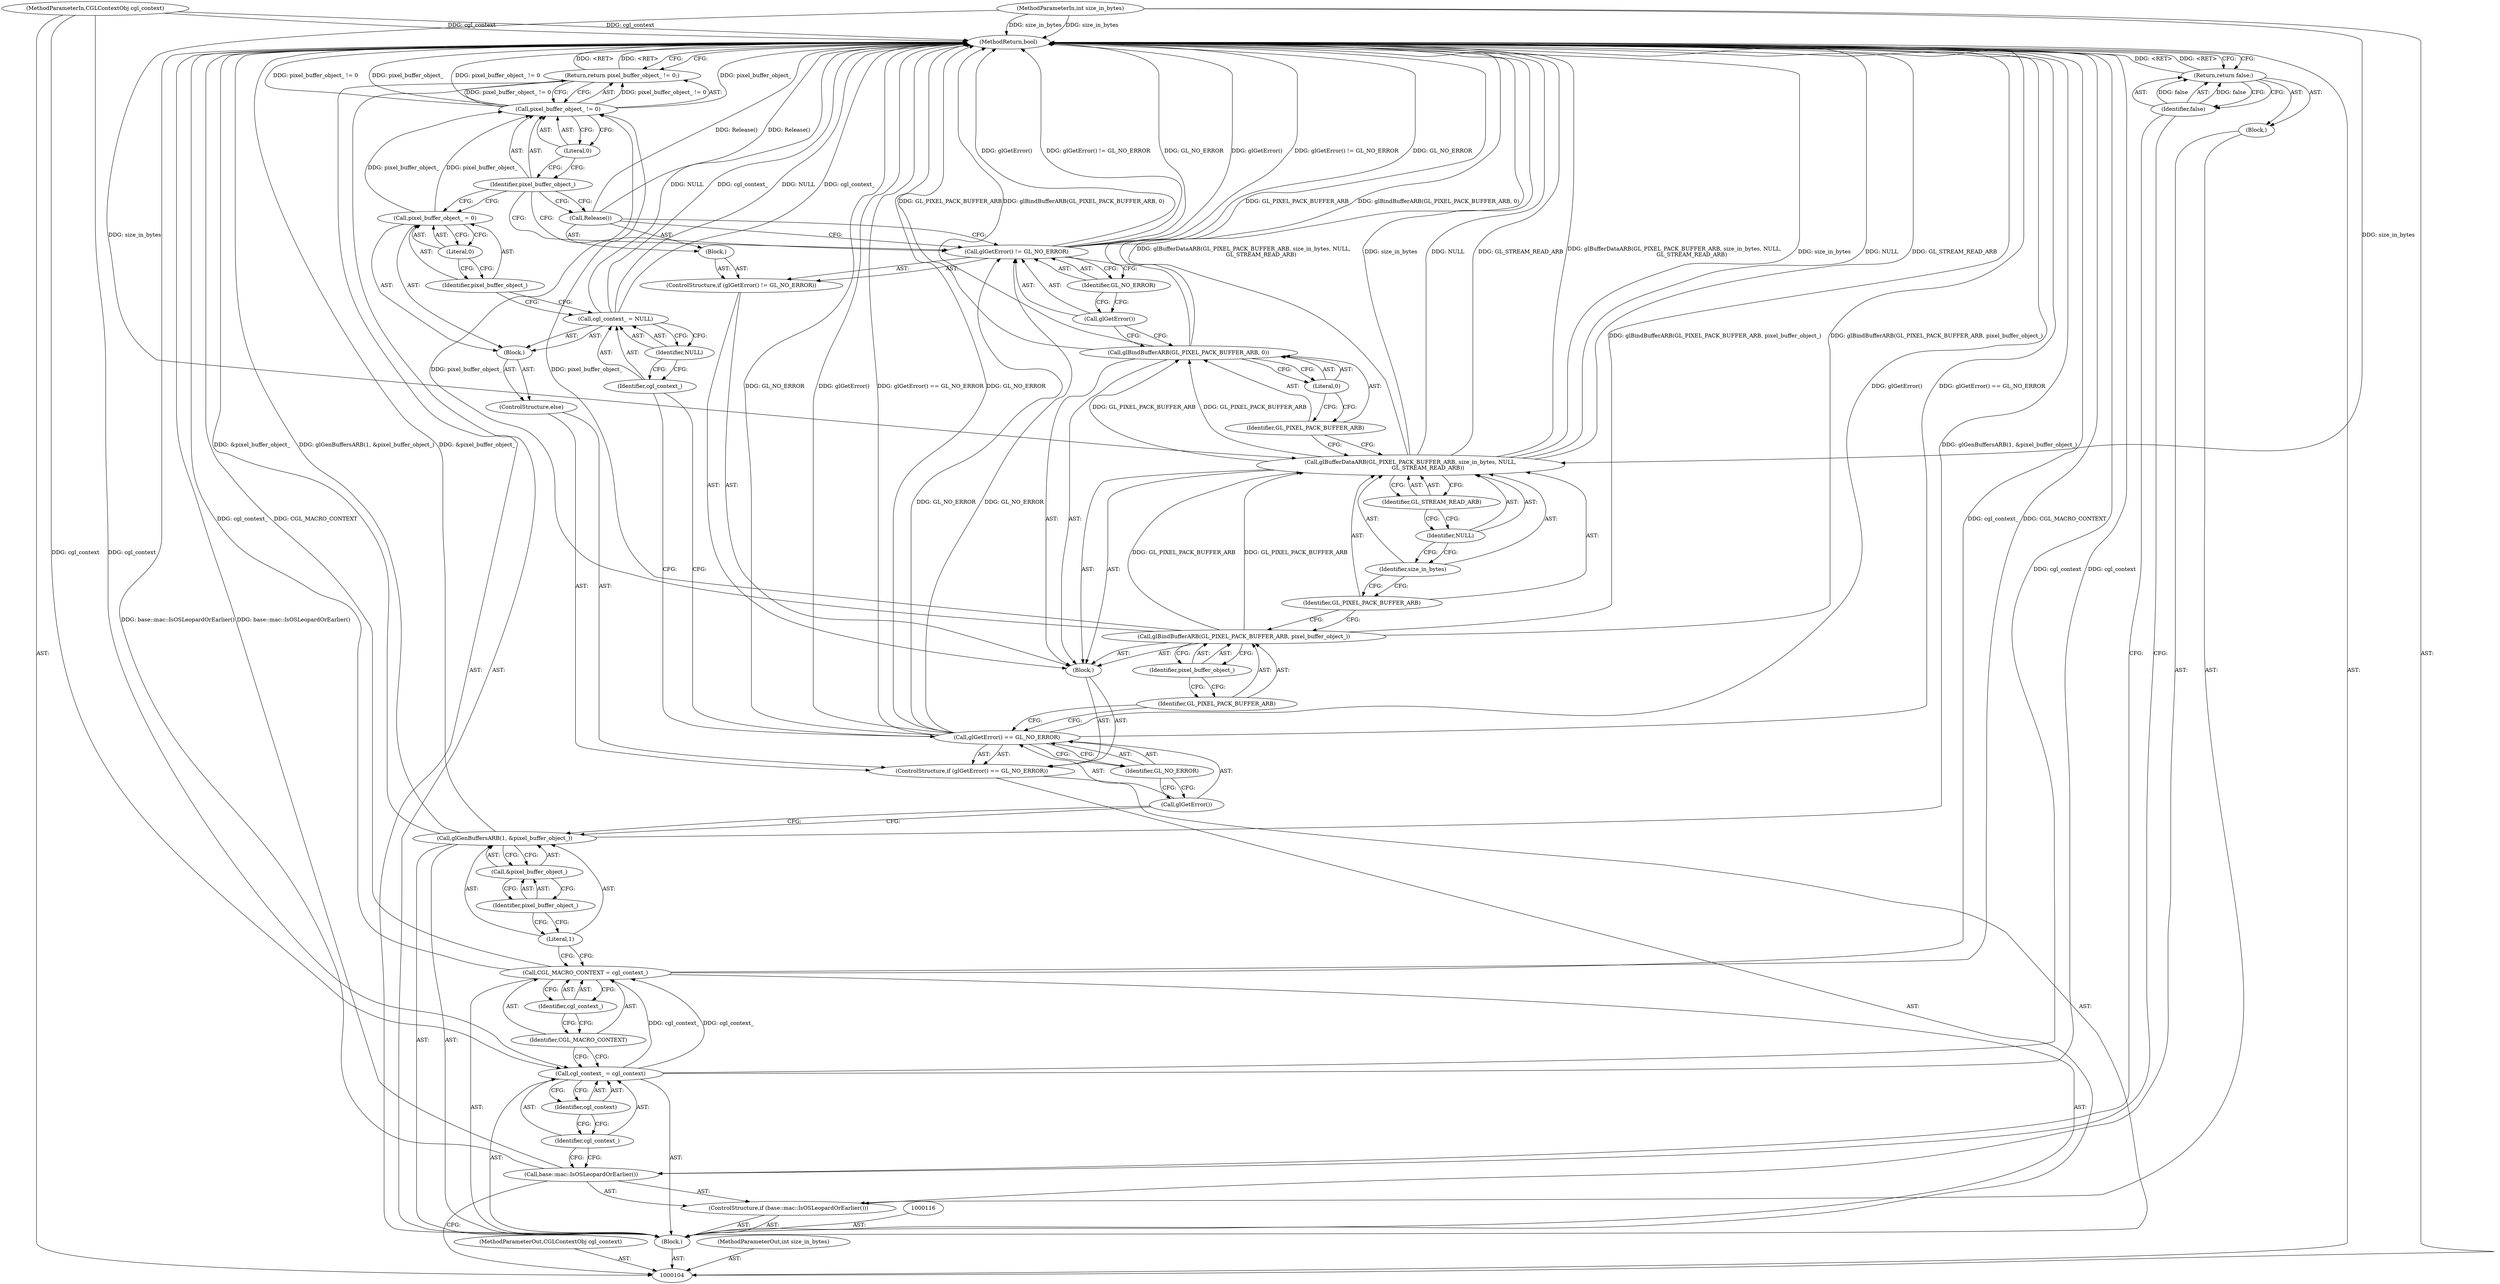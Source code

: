 digraph "0_Chrome_108a923ac784e62ca84b45cb6241f77a942e233a_0" {
"1000158" [label="(MethodReturn,bool)"];
"1000105" [label="(MethodParameterIn,CGLContextObj cgl_context)"];
"1000210" [label="(MethodParameterOut,CGLContextObj cgl_context)"];
"1000115" [label="(Identifier,cgl_context)"];
"1000113" [label="(Call,cgl_context_ = cgl_context)"];
"1000114" [label="(Identifier,cgl_context_)"];
"1000117" [label="(Call,CGL_MACRO_CONTEXT = cgl_context_)"];
"1000118" [label="(Identifier,CGL_MACRO_CONTEXT)"];
"1000119" [label="(Identifier,cgl_context_)"];
"1000121" [label="(Literal,1)"];
"1000122" [label="(Call,&pixel_buffer_object_)"];
"1000123" [label="(Identifier,pixel_buffer_object_)"];
"1000120" [label="(Call,glGenBuffersARB(1, &pixel_buffer_object_))"];
"1000124" [label="(ControlStructure,if (glGetError() == GL_NO_ERROR))"];
"1000127" [label="(Identifier,GL_NO_ERROR)"];
"1000128" [label="(Block,)"];
"1000125" [label="(Call,glGetError() == GL_NO_ERROR)"];
"1000126" [label="(Call,glGetError())"];
"1000130" [label="(Identifier,GL_PIXEL_PACK_BUFFER_ARB)"];
"1000129" [label="(Call,glBindBufferARB(GL_PIXEL_PACK_BUFFER_ARB, pixel_buffer_object_))"];
"1000131" [label="(Identifier,pixel_buffer_object_)"];
"1000133" [label="(Identifier,GL_PIXEL_PACK_BUFFER_ARB)"];
"1000132" [label="(Call,glBufferDataARB(GL_PIXEL_PACK_BUFFER_ARB, size_in_bytes, NULL,\n                    GL_STREAM_READ_ARB))"];
"1000134" [label="(Identifier,size_in_bytes)"];
"1000135" [label="(Identifier,NULL)"];
"1000136" [label="(Identifier,GL_STREAM_READ_ARB)"];
"1000138" [label="(Identifier,GL_PIXEL_PACK_BUFFER_ARB)"];
"1000137" [label="(Call,glBindBufferARB(GL_PIXEL_PACK_BUFFER_ARB, 0))"];
"1000139" [label="(Literal,0)"];
"1000143" [label="(Identifier,GL_NO_ERROR)"];
"1000144" [label="(Block,)"];
"1000140" [label="(ControlStructure,if (glGetError() != GL_NO_ERROR))"];
"1000141" [label="(Call,glGetError() != GL_NO_ERROR)"];
"1000142" [label="(Call,glGetError())"];
"1000145" [label="(Call,Release())"];
"1000106" [label="(MethodParameterIn,int size_in_bytes)"];
"1000211" [label="(MethodParameterOut,int size_in_bytes)"];
"1000107" [label="(Block,)"];
"1000146" [label="(ControlStructure,else)"];
"1000147" [label="(Block,)"];
"1000150" [label="(Identifier,NULL)"];
"1000148" [label="(Call,cgl_context_ = NULL)"];
"1000149" [label="(Identifier,cgl_context_)"];
"1000153" [label="(Literal,0)"];
"1000151" [label="(Call,pixel_buffer_object_ = 0)"];
"1000152" [label="(Identifier,pixel_buffer_object_)"];
"1000154" [label="(Return,return pixel_buffer_object_ != 0;)"];
"1000157" [label="(Literal,0)"];
"1000155" [label="(Call,pixel_buffer_object_ != 0)"];
"1000156" [label="(Identifier,pixel_buffer_object_)"];
"1000108" [label="(ControlStructure,if (base::mac::IsOSLeopardOrEarlier()))"];
"1000110" [label="(Block,)"];
"1000109" [label="(Call,base::mac::IsOSLeopardOrEarlier())"];
"1000112" [label="(Identifier,false)"];
"1000111" [label="(Return,return false;)"];
"1000158" -> "1000104"  [label="AST: "];
"1000158" -> "1000111"  [label="CFG: "];
"1000158" -> "1000154"  [label="CFG: "];
"1000111" -> "1000158"  [label="DDG: <RET>"];
"1000125" -> "1000158"  [label="DDG: glGetError()"];
"1000125" -> "1000158"  [label="DDG: glGetError() == GL_NO_ERROR"];
"1000125" -> "1000158"  [label="DDG: GL_NO_ERROR"];
"1000141" -> "1000158"  [label="DDG: glGetError()"];
"1000141" -> "1000158"  [label="DDG: glGetError() != GL_NO_ERROR"];
"1000141" -> "1000158"  [label="DDG: GL_NO_ERROR"];
"1000105" -> "1000158"  [label="DDG: cgl_context"];
"1000113" -> "1000158"  [label="DDG: cgl_context"];
"1000117" -> "1000158"  [label="DDG: CGL_MACRO_CONTEXT"];
"1000117" -> "1000158"  [label="DDG: cgl_context_"];
"1000148" -> "1000158"  [label="DDG: NULL"];
"1000148" -> "1000158"  [label="DDG: cgl_context_"];
"1000132" -> "1000158"  [label="DDG: glBufferDataARB(GL_PIXEL_PACK_BUFFER_ARB, size_in_bytes, NULL,\n                    GL_STREAM_READ_ARB)"];
"1000132" -> "1000158"  [label="DDG: size_in_bytes"];
"1000132" -> "1000158"  [label="DDG: NULL"];
"1000132" -> "1000158"  [label="DDG: GL_STREAM_READ_ARB"];
"1000129" -> "1000158"  [label="DDG: glBindBufferARB(GL_PIXEL_PACK_BUFFER_ARB, pixel_buffer_object_)"];
"1000155" -> "1000158"  [label="DDG: pixel_buffer_object_ != 0"];
"1000155" -> "1000158"  [label="DDG: pixel_buffer_object_"];
"1000120" -> "1000158"  [label="DDG: glGenBuffersARB(1, &pixel_buffer_object_)"];
"1000120" -> "1000158"  [label="DDG: &pixel_buffer_object_"];
"1000145" -> "1000158"  [label="DDG: Release()"];
"1000137" -> "1000158"  [label="DDG: GL_PIXEL_PACK_BUFFER_ARB"];
"1000137" -> "1000158"  [label="DDG: glBindBufferARB(GL_PIXEL_PACK_BUFFER_ARB, 0)"];
"1000106" -> "1000158"  [label="DDG: size_in_bytes"];
"1000109" -> "1000158"  [label="DDG: base::mac::IsOSLeopardOrEarlier()"];
"1000154" -> "1000158"  [label="DDG: <RET>"];
"1000105" -> "1000104"  [label="AST: "];
"1000105" -> "1000158"  [label="DDG: cgl_context"];
"1000105" -> "1000113"  [label="DDG: cgl_context"];
"1000210" -> "1000104"  [label="AST: "];
"1000115" -> "1000113"  [label="AST: "];
"1000115" -> "1000114"  [label="CFG: "];
"1000113" -> "1000115"  [label="CFG: "];
"1000113" -> "1000107"  [label="AST: "];
"1000113" -> "1000115"  [label="CFG: "];
"1000114" -> "1000113"  [label="AST: "];
"1000115" -> "1000113"  [label="AST: "];
"1000118" -> "1000113"  [label="CFG: "];
"1000113" -> "1000158"  [label="DDG: cgl_context"];
"1000105" -> "1000113"  [label="DDG: cgl_context"];
"1000113" -> "1000117"  [label="DDG: cgl_context_"];
"1000114" -> "1000113"  [label="AST: "];
"1000114" -> "1000109"  [label="CFG: "];
"1000115" -> "1000114"  [label="CFG: "];
"1000117" -> "1000107"  [label="AST: "];
"1000117" -> "1000119"  [label="CFG: "];
"1000118" -> "1000117"  [label="AST: "];
"1000119" -> "1000117"  [label="AST: "];
"1000121" -> "1000117"  [label="CFG: "];
"1000117" -> "1000158"  [label="DDG: CGL_MACRO_CONTEXT"];
"1000117" -> "1000158"  [label="DDG: cgl_context_"];
"1000113" -> "1000117"  [label="DDG: cgl_context_"];
"1000118" -> "1000117"  [label="AST: "];
"1000118" -> "1000113"  [label="CFG: "];
"1000119" -> "1000118"  [label="CFG: "];
"1000119" -> "1000117"  [label="AST: "];
"1000119" -> "1000118"  [label="CFG: "];
"1000117" -> "1000119"  [label="CFG: "];
"1000121" -> "1000120"  [label="AST: "];
"1000121" -> "1000117"  [label="CFG: "];
"1000123" -> "1000121"  [label="CFG: "];
"1000122" -> "1000120"  [label="AST: "];
"1000122" -> "1000123"  [label="CFG: "];
"1000123" -> "1000122"  [label="AST: "];
"1000120" -> "1000122"  [label="CFG: "];
"1000123" -> "1000122"  [label="AST: "];
"1000123" -> "1000121"  [label="CFG: "];
"1000122" -> "1000123"  [label="CFG: "];
"1000120" -> "1000107"  [label="AST: "];
"1000120" -> "1000122"  [label="CFG: "];
"1000121" -> "1000120"  [label="AST: "];
"1000122" -> "1000120"  [label="AST: "];
"1000126" -> "1000120"  [label="CFG: "];
"1000120" -> "1000158"  [label="DDG: glGenBuffersARB(1, &pixel_buffer_object_)"];
"1000120" -> "1000158"  [label="DDG: &pixel_buffer_object_"];
"1000124" -> "1000107"  [label="AST: "];
"1000125" -> "1000124"  [label="AST: "];
"1000128" -> "1000124"  [label="AST: "];
"1000146" -> "1000124"  [label="AST: "];
"1000127" -> "1000125"  [label="AST: "];
"1000127" -> "1000126"  [label="CFG: "];
"1000125" -> "1000127"  [label="CFG: "];
"1000128" -> "1000124"  [label="AST: "];
"1000129" -> "1000128"  [label="AST: "];
"1000132" -> "1000128"  [label="AST: "];
"1000137" -> "1000128"  [label="AST: "];
"1000140" -> "1000128"  [label="AST: "];
"1000125" -> "1000124"  [label="AST: "];
"1000125" -> "1000127"  [label="CFG: "];
"1000126" -> "1000125"  [label="AST: "];
"1000127" -> "1000125"  [label="AST: "];
"1000130" -> "1000125"  [label="CFG: "];
"1000149" -> "1000125"  [label="CFG: "];
"1000125" -> "1000158"  [label="DDG: glGetError()"];
"1000125" -> "1000158"  [label="DDG: glGetError() == GL_NO_ERROR"];
"1000125" -> "1000158"  [label="DDG: GL_NO_ERROR"];
"1000125" -> "1000141"  [label="DDG: GL_NO_ERROR"];
"1000126" -> "1000125"  [label="AST: "];
"1000126" -> "1000120"  [label="CFG: "];
"1000127" -> "1000126"  [label="CFG: "];
"1000130" -> "1000129"  [label="AST: "];
"1000130" -> "1000125"  [label="CFG: "];
"1000131" -> "1000130"  [label="CFG: "];
"1000129" -> "1000128"  [label="AST: "];
"1000129" -> "1000131"  [label="CFG: "];
"1000130" -> "1000129"  [label="AST: "];
"1000131" -> "1000129"  [label="AST: "];
"1000133" -> "1000129"  [label="CFG: "];
"1000129" -> "1000158"  [label="DDG: glBindBufferARB(GL_PIXEL_PACK_BUFFER_ARB, pixel_buffer_object_)"];
"1000129" -> "1000132"  [label="DDG: GL_PIXEL_PACK_BUFFER_ARB"];
"1000129" -> "1000155"  [label="DDG: pixel_buffer_object_"];
"1000131" -> "1000129"  [label="AST: "];
"1000131" -> "1000130"  [label="CFG: "];
"1000129" -> "1000131"  [label="CFG: "];
"1000133" -> "1000132"  [label="AST: "];
"1000133" -> "1000129"  [label="CFG: "];
"1000134" -> "1000133"  [label="CFG: "];
"1000132" -> "1000128"  [label="AST: "];
"1000132" -> "1000136"  [label="CFG: "];
"1000133" -> "1000132"  [label="AST: "];
"1000134" -> "1000132"  [label="AST: "];
"1000135" -> "1000132"  [label="AST: "];
"1000136" -> "1000132"  [label="AST: "];
"1000138" -> "1000132"  [label="CFG: "];
"1000132" -> "1000158"  [label="DDG: glBufferDataARB(GL_PIXEL_PACK_BUFFER_ARB, size_in_bytes, NULL,\n                    GL_STREAM_READ_ARB)"];
"1000132" -> "1000158"  [label="DDG: size_in_bytes"];
"1000132" -> "1000158"  [label="DDG: NULL"];
"1000132" -> "1000158"  [label="DDG: GL_STREAM_READ_ARB"];
"1000129" -> "1000132"  [label="DDG: GL_PIXEL_PACK_BUFFER_ARB"];
"1000106" -> "1000132"  [label="DDG: size_in_bytes"];
"1000132" -> "1000137"  [label="DDG: GL_PIXEL_PACK_BUFFER_ARB"];
"1000134" -> "1000132"  [label="AST: "];
"1000134" -> "1000133"  [label="CFG: "];
"1000135" -> "1000134"  [label="CFG: "];
"1000135" -> "1000132"  [label="AST: "];
"1000135" -> "1000134"  [label="CFG: "];
"1000136" -> "1000135"  [label="CFG: "];
"1000136" -> "1000132"  [label="AST: "];
"1000136" -> "1000135"  [label="CFG: "];
"1000132" -> "1000136"  [label="CFG: "];
"1000138" -> "1000137"  [label="AST: "];
"1000138" -> "1000132"  [label="CFG: "];
"1000139" -> "1000138"  [label="CFG: "];
"1000137" -> "1000128"  [label="AST: "];
"1000137" -> "1000139"  [label="CFG: "];
"1000138" -> "1000137"  [label="AST: "];
"1000139" -> "1000137"  [label="AST: "];
"1000142" -> "1000137"  [label="CFG: "];
"1000137" -> "1000158"  [label="DDG: GL_PIXEL_PACK_BUFFER_ARB"];
"1000137" -> "1000158"  [label="DDG: glBindBufferARB(GL_PIXEL_PACK_BUFFER_ARB, 0)"];
"1000132" -> "1000137"  [label="DDG: GL_PIXEL_PACK_BUFFER_ARB"];
"1000139" -> "1000137"  [label="AST: "];
"1000139" -> "1000138"  [label="CFG: "];
"1000137" -> "1000139"  [label="CFG: "];
"1000143" -> "1000141"  [label="AST: "];
"1000143" -> "1000142"  [label="CFG: "];
"1000141" -> "1000143"  [label="CFG: "];
"1000144" -> "1000140"  [label="AST: "];
"1000145" -> "1000144"  [label="AST: "];
"1000140" -> "1000128"  [label="AST: "];
"1000141" -> "1000140"  [label="AST: "];
"1000144" -> "1000140"  [label="AST: "];
"1000141" -> "1000140"  [label="AST: "];
"1000141" -> "1000143"  [label="CFG: "];
"1000142" -> "1000141"  [label="AST: "];
"1000143" -> "1000141"  [label="AST: "];
"1000145" -> "1000141"  [label="CFG: "];
"1000156" -> "1000141"  [label="CFG: "];
"1000141" -> "1000158"  [label="DDG: glGetError()"];
"1000141" -> "1000158"  [label="DDG: glGetError() != GL_NO_ERROR"];
"1000141" -> "1000158"  [label="DDG: GL_NO_ERROR"];
"1000125" -> "1000141"  [label="DDG: GL_NO_ERROR"];
"1000142" -> "1000141"  [label="AST: "];
"1000142" -> "1000137"  [label="CFG: "];
"1000143" -> "1000142"  [label="CFG: "];
"1000145" -> "1000144"  [label="AST: "];
"1000145" -> "1000141"  [label="CFG: "];
"1000156" -> "1000145"  [label="CFG: "];
"1000145" -> "1000158"  [label="DDG: Release()"];
"1000106" -> "1000104"  [label="AST: "];
"1000106" -> "1000158"  [label="DDG: size_in_bytes"];
"1000106" -> "1000132"  [label="DDG: size_in_bytes"];
"1000211" -> "1000104"  [label="AST: "];
"1000107" -> "1000104"  [label="AST: "];
"1000108" -> "1000107"  [label="AST: "];
"1000113" -> "1000107"  [label="AST: "];
"1000116" -> "1000107"  [label="AST: "];
"1000117" -> "1000107"  [label="AST: "];
"1000120" -> "1000107"  [label="AST: "];
"1000124" -> "1000107"  [label="AST: "];
"1000154" -> "1000107"  [label="AST: "];
"1000146" -> "1000124"  [label="AST: "];
"1000147" -> "1000146"  [label="AST: "];
"1000147" -> "1000146"  [label="AST: "];
"1000148" -> "1000147"  [label="AST: "];
"1000151" -> "1000147"  [label="AST: "];
"1000150" -> "1000148"  [label="AST: "];
"1000150" -> "1000149"  [label="CFG: "];
"1000148" -> "1000150"  [label="CFG: "];
"1000148" -> "1000147"  [label="AST: "];
"1000148" -> "1000150"  [label="CFG: "];
"1000149" -> "1000148"  [label="AST: "];
"1000150" -> "1000148"  [label="AST: "];
"1000152" -> "1000148"  [label="CFG: "];
"1000148" -> "1000158"  [label="DDG: NULL"];
"1000148" -> "1000158"  [label="DDG: cgl_context_"];
"1000149" -> "1000148"  [label="AST: "];
"1000149" -> "1000125"  [label="CFG: "];
"1000150" -> "1000149"  [label="CFG: "];
"1000153" -> "1000151"  [label="AST: "];
"1000153" -> "1000152"  [label="CFG: "];
"1000151" -> "1000153"  [label="CFG: "];
"1000151" -> "1000147"  [label="AST: "];
"1000151" -> "1000153"  [label="CFG: "];
"1000152" -> "1000151"  [label="AST: "];
"1000153" -> "1000151"  [label="AST: "];
"1000156" -> "1000151"  [label="CFG: "];
"1000151" -> "1000155"  [label="DDG: pixel_buffer_object_"];
"1000152" -> "1000151"  [label="AST: "];
"1000152" -> "1000148"  [label="CFG: "];
"1000153" -> "1000152"  [label="CFG: "];
"1000154" -> "1000107"  [label="AST: "];
"1000154" -> "1000155"  [label="CFG: "];
"1000155" -> "1000154"  [label="AST: "];
"1000158" -> "1000154"  [label="CFG: "];
"1000154" -> "1000158"  [label="DDG: <RET>"];
"1000155" -> "1000154"  [label="DDG: pixel_buffer_object_ != 0"];
"1000157" -> "1000155"  [label="AST: "];
"1000157" -> "1000156"  [label="CFG: "];
"1000155" -> "1000157"  [label="CFG: "];
"1000155" -> "1000154"  [label="AST: "];
"1000155" -> "1000157"  [label="CFG: "];
"1000156" -> "1000155"  [label="AST: "];
"1000157" -> "1000155"  [label="AST: "];
"1000154" -> "1000155"  [label="CFG: "];
"1000155" -> "1000158"  [label="DDG: pixel_buffer_object_ != 0"];
"1000155" -> "1000158"  [label="DDG: pixel_buffer_object_"];
"1000155" -> "1000154"  [label="DDG: pixel_buffer_object_ != 0"];
"1000151" -> "1000155"  [label="DDG: pixel_buffer_object_"];
"1000129" -> "1000155"  [label="DDG: pixel_buffer_object_"];
"1000156" -> "1000155"  [label="AST: "];
"1000156" -> "1000145"  [label="CFG: "];
"1000156" -> "1000141"  [label="CFG: "];
"1000156" -> "1000151"  [label="CFG: "];
"1000157" -> "1000156"  [label="CFG: "];
"1000108" -> "1000107"  [label="AST: "];
"1000109" -> "1000108"  [label="AST: "];
"1000110" -> "1000108"  [label="AST: "];
"1000110" -> "1000108"  [label="AST: "];
"1000111" -> "1000110"  [label="AST: "];
"1000109" -> "1000108"  [label="AST: "];
"1000109" -> "1000104"  [label="CFG: "];
"1000112" -> "1000109"  [label="CFG: "];
"1000114" -> "1000109"  [label="CFG: "];
"1000109" -> "1000158"  [label="DDG: base::mac::IsOSLeopardOrEarlier()"];
"1000112" -> "1000111"  [label="AST: "];
"1000112" -> "1000109"  [label="CFG: "];
"1000111" -> "1000112"  [label="CFG: "];
"1000112" -> "1000111"  [label="DDG: false"];
"1000111" -> "1000110"  [label="AST: "];
"1000111" -> "1000112"  [label="CFG: "];
"1000112" -> "1000111"  [label="AST: "];
"1000158" -> "1000111"  [label="CFG: "];
"1000111" -> "1000158"  [label="DDG: <RET>"];
"1000112" -> "1000111"  [label="DDG: false"];
}
